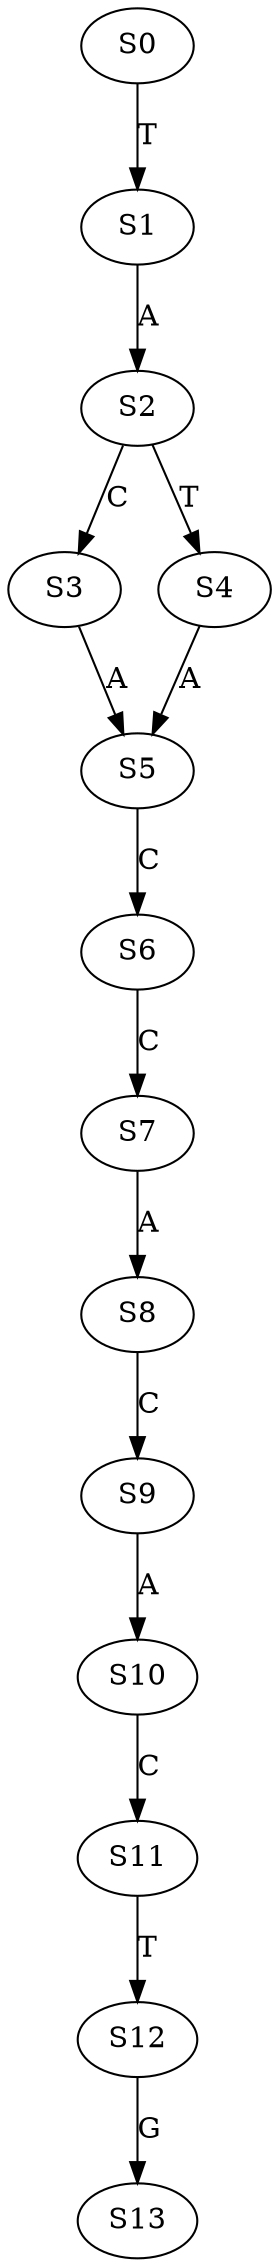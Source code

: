 strict digraph  {
	S0 -> S1 [ label = T ];
	S1 -> S2 [ label = A ];
	S2 -> S3 [ label = C ];
	S2 -> S4 [ label = T ];
	S3 -> S5 [ label = A ];
	S4 -> S5 [ label = A ];
	S5 -> S6 [ label = C ];
	S6 -> S7 [ label = C ];
	S7 -> S8 [ label = A ];
	S8 -> S9 [ label = C ];
	S9 -> S10 [ label = A ];
	S10 -> S11 [ label = C ];
	S11 -> S12 [ label = T ];
	S12 -> S13 [ label = G ];
}
